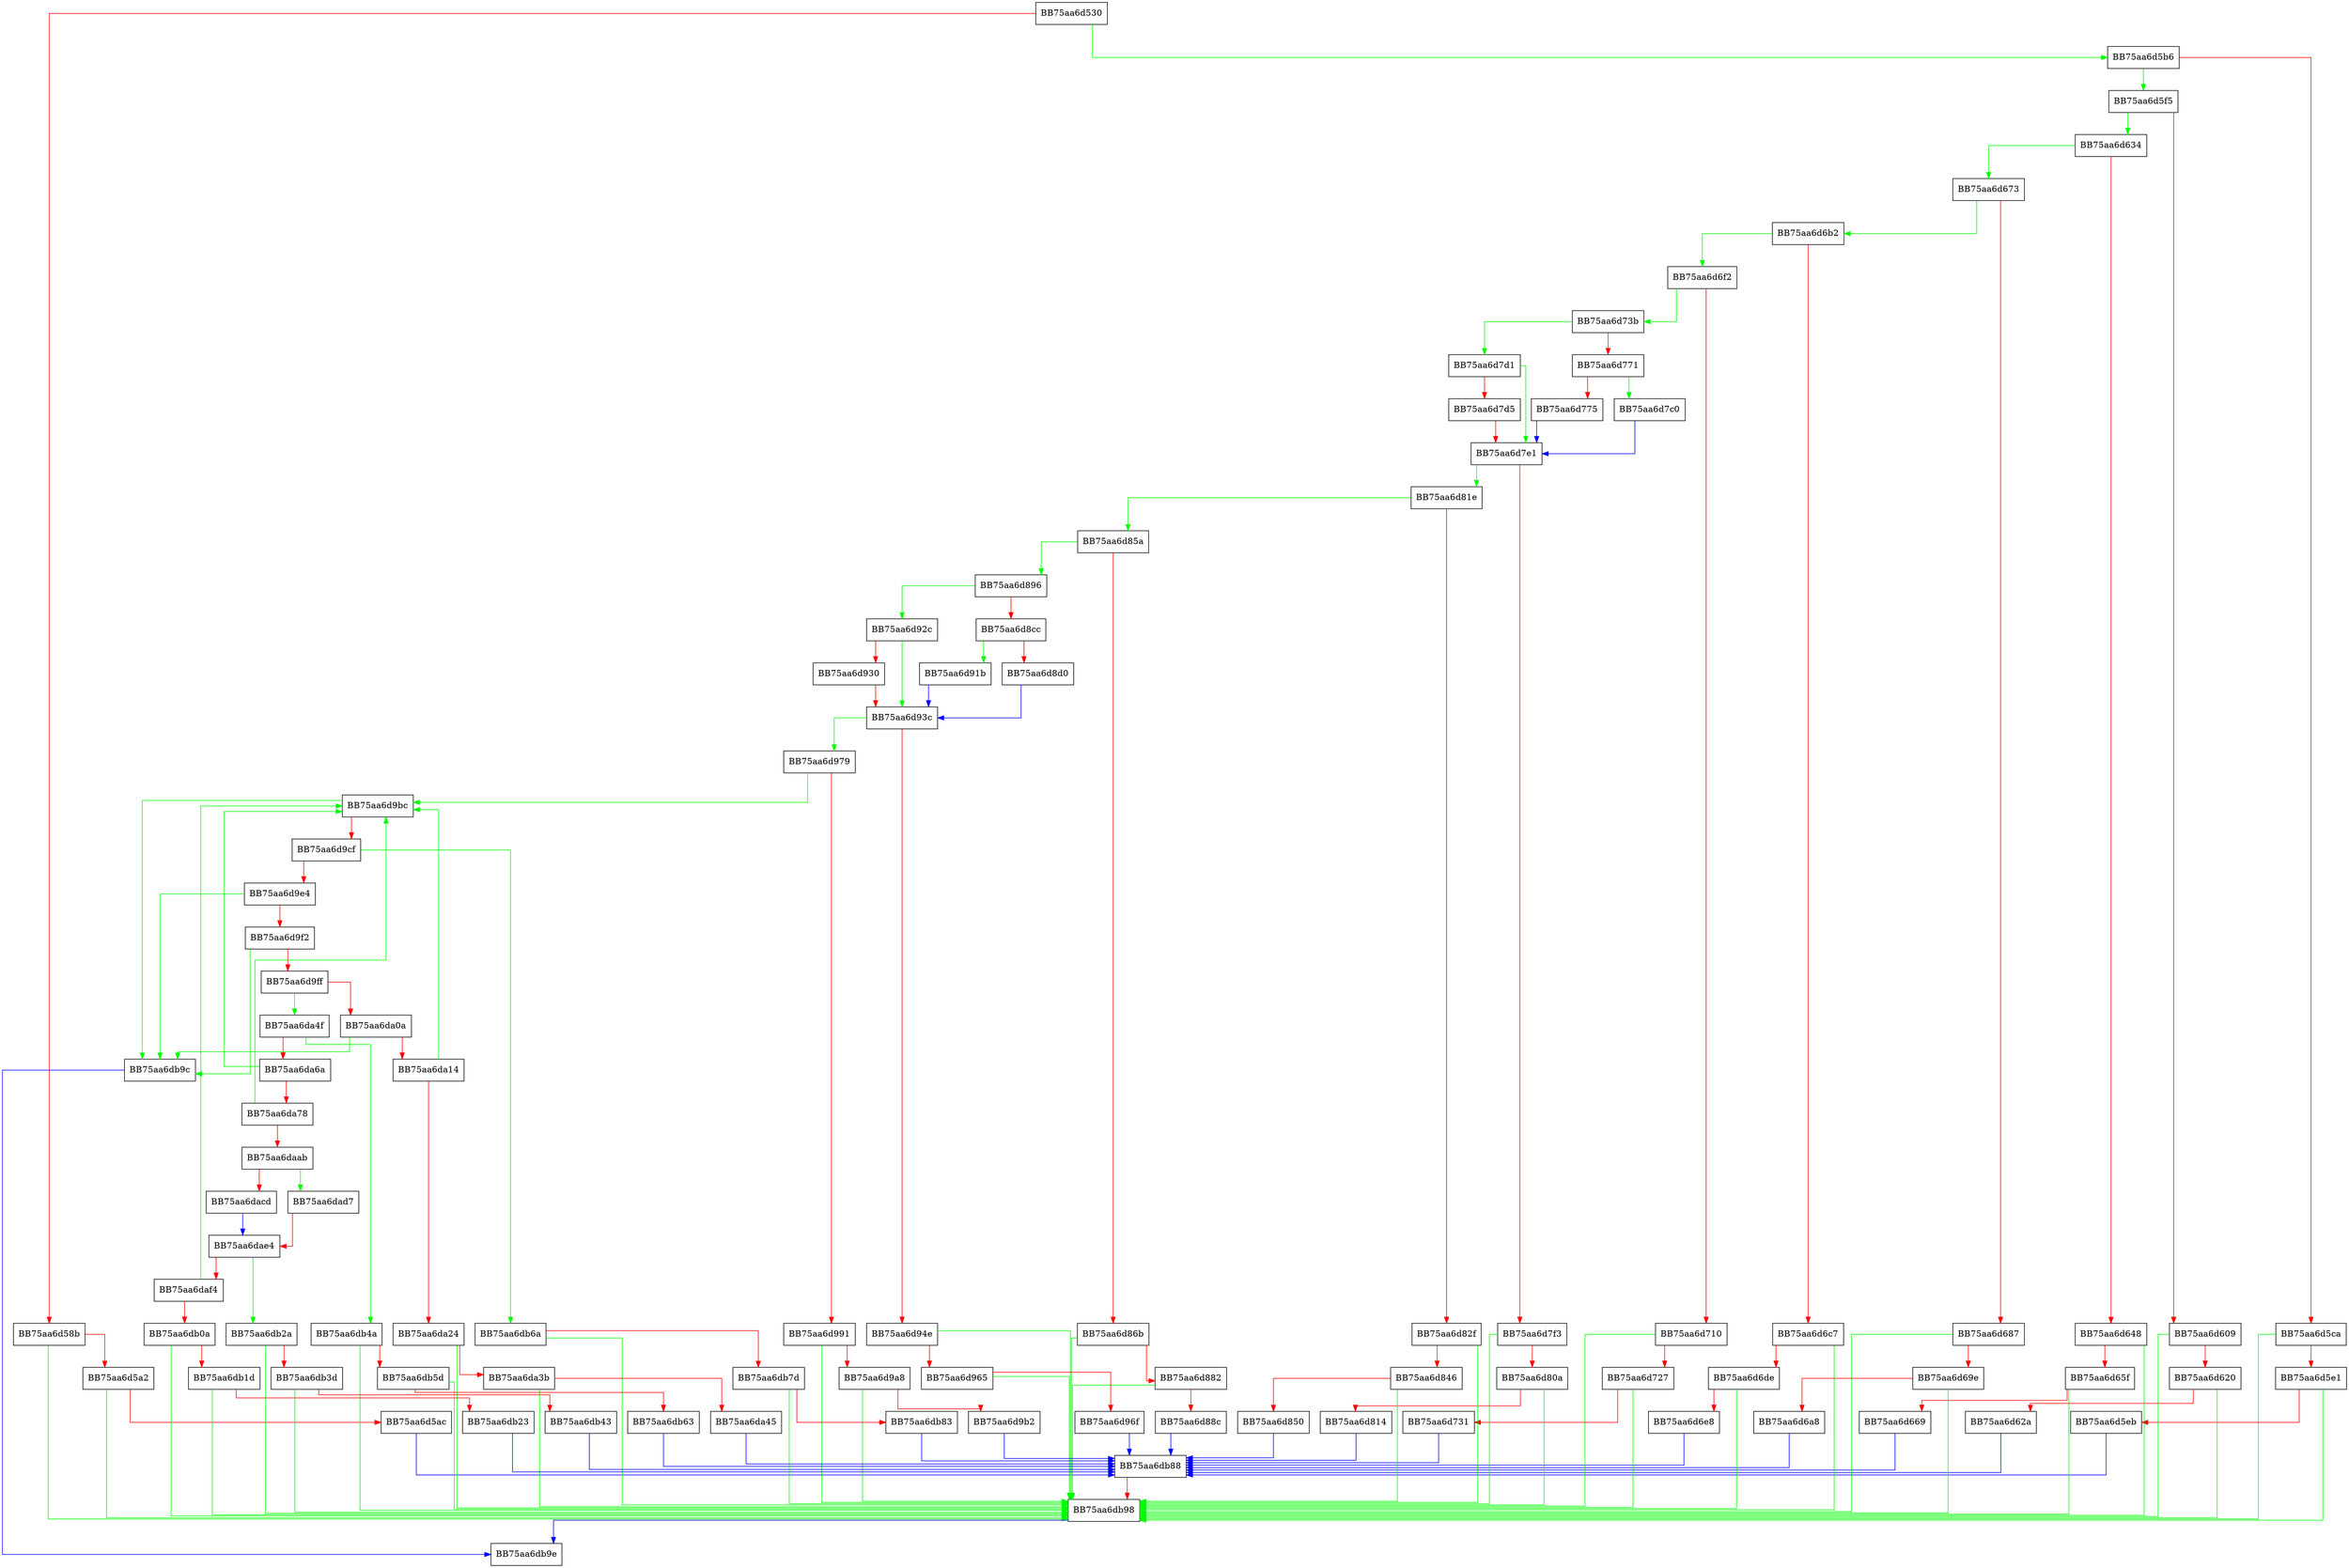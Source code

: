 digraph init {
  node [shape="box"];
  graph [splines=ortho];
  BB75aa6d530 -> BB75aa6d5b6 [color="green"];
  BB75aa6d530 -> BB75aa6d58b [color="red"];
  BB75aa6d58b -> BB75aa6db98 [color="green"];
  BB75aa6d58b -> BB75aa6d5a2 [color="red"];
  BB75aa6d5a2 -> BB75aa6db98 [color="green"];
  BB75aa6d5a2 -> BB75aa6d5ac [color="red"];
  BB75aa6d5ac -> BB75aa6db88 [color="blue"];
  BB75aa6d5b6 -> BB75aa6d5f5 [color="green"];
  BB75aa6d5b6 -> BB75aa6d5ca [color="red"];
  BB75aa6d5ca -> BB75aa6db98 [color="green"];
  BB75aa6d5ca -> BB75aa6d5e1 [color="red"];
  BB75aa6d5e1 -> BB75aa6db98 [color="green"];
  BB75aa6d5e1 -> BB75aa6d5eb [color="red"];
  BB75aa6d5eb -> BB75aa6db88 [color="blue"];
  BB75aa6d5f5 -> BB75aa6d634 [color="green"];
  BB75aa6d5f5 -> BB75aa6d609 [color="red"];
  BB75aa6d609 -> BB75aa6db98 [color="green"];
  BB75aa6d609 -> BB75aa6d620 [color="red"];
  BB75aa6d620 -> BB75aa6db98 [color="green"];
  BB75aa6d620 -> BB75aa6d62a [color="red"];
  BB75aa6d62a -> BB75aa6db88 [color="blue"];
  BB75aa6d634 -> BB75aa6d673 [color="green"];
  BB75aa6d634 -> BB75aa6d648 [color="red"];
  BB75aa6d648 -> BB75aa6db98 [color="green"];
  BB75aa6d648 -> BB75aa6d65f [color="red"];
  BB75aa6d65f -> BB75aa6db98 [color="green"];
  BB75aa6d65f -> BB75aa6d669 [color="red"];
  BB75aa6d669 -> BB75aa6db88 [color="blue"];
  BB75aa6d673 -> BB75aa6d6b2 [color="green"];
  BB75aa6d673 -> BB75aa6d687 [color="red"];
  BB75aa6d687 -> BB75aa6db98 [color="green"];
  BB75aa6d687 -> BB75aa6d69e [color="red"];
  BB75aa6d69e -> BB75aa6db98 [color="green"];
  BB75aa6d69e -> BB75aa6d6a8 [color="red"];
  BB75aa6d6a8 -> BB75aa6db88 [color="blue"];
  BB75aa6d6b2 -> BB75aa6d6f2 [color="green"];
  BB75aa6d6b2 -> BB75aa6d6c7 [color="red"];
  BB75aa6d6c7 -> BB75aa6db98 [color="green"];
  BB75aa6d6c7 -> BB75aa6d6de [color="red"];
  BB75aa6d6de -> BB75aa6db98 [color="green"];
  BB75aa6d6de -> BB75aa6d6e8 [color="red"];
  BB75aa6d6e8 -> BB75aa6db88 [color="blue"];
  BB75aa6d6f2 -> BB75aa6d73b [color="green"];
  BB75aa6d6f2 -> BB75aa6d710 [color="red"];
  BB75aa6d710 -> BB75aa6db98 [color="green"];
  BB75aa6d710 -> BB75aa6d727 [color="red"];
  BB75aa6d727 -> BB75aa6db98 [color="green"];
  BB75aa6d727 -> BB75aa6d731 [color="red"];
  BB75aa6d731 -> BB75aa6db88 [color="blue"];
  BB75aa6d73b -> BB75aa6d7d1 [color="green"];
  BB75aa6d73b -> BB75aa6d771 [color="red"];
  BB75aa6d771 -> BB75aa6d7c0 [color="green"];
  BB75aa6d771 -> BB75aa6d775 [color="red"];
  BB75aa6d775 -> BB75aa6d7e1 [color="blue"];
  BB75aa6d7c0 -> BB75aa6d7e1 [color="blue"];
  BB75aa6d7d1 -> BB75aa6d7e1 [color="green"];
  BB75aa6d7d1 -> BB75aa6d7d5 [color="red"];
  BB75aa6d7d5 -> BB75aa6d7e1 [color="red"];
  BB75aa6d7e1 -> BB75aa6d81e [color="green"];
  BB75aa6d7e1 -> BB75aa6d7f3 [color="red"];
  BB75aa6d7f3 -> BB75aa6db98 [color="green"];
  BB75aa6d7f3 -> BB75aa6d80a [color="red"];
  BB75aa6d80a -> BB75aa6db98 [color="green"];
  BB75aa6d80a -> BB75aa6d814 [color="red"];
  BB75aa6d814 -> BB75aa6db88 [color="blue"];
  BB75aa6d81e -> BB75aa6d85a [color="green"];
  BB75aa6d81e -> BB75aa6d82f [color="red"];
  BB75aa6d82f -> BB75aa6db98 [color="green"];
  BB75aa6d82f -> BB75aa6d846 [color="red"];
  BB75aa6d846 -> BB75aa6db98 [color="green"];
  BB75aa6d846 -> BB75aa6d850 [color="red"];
  BB75aa6d850 -> BB75aa6db88 [color="blue"];
  BB75aa6d85a -> BB75aa6d896 [color="green"];
  BB75aa6d85a -> BB75aa6d86b [color="red"];
  BB75aa6d86b -> BB75aa6db98 [color="green"];
  BB75aa6d86b -> BB75aa6d882 [color="red"];
  BB75aa6d882 -> BB75aa6db98 [color="green"];
  BB75aa6d882 -> BB75aa6d88c [color="red"];
  BB75aa6d88c -> BB75aa6db88 [color="blue"];
  BB75aa6d896 -> BB75aa6d92c [color="green"];
  BB75aa6d896 -> BB75aa6d8cc [color="red"];
  BB75aa6d8cc -> BB75aa6d91b [color="green"];
  BB75aa6d8cc -> BB75aa6d8d0 [color="red"];
  BB75aa6d8d0 -> BB75aa6d93c [color="blue"];
  BB75aa6d91b -> BB75aa6d93c [color="blue"];
  BB75aa6d92c -> BB75aa6d93c [color="green"];
  BB75aa6d92c -> BB75aa6d930 [color="red"];
  BB75aa6d930 -> BB75aa6d93c [color="red"];
  BB75aa6d93c -> BB75aa6d979 [color="green"];
  BB75aa6d93c -> BB75aa6d94e [color="red"];
  BB75aa6d94e -> BB75aa6db98 [color="green"];
  BB75aa6d94e -> BB75aa6d965 [color="red"];
  BB75aa6d965 -> BB75aa6db98 [color="green"];
  BB75aa6d965 -> BB75aa6d96f [color="red"];
  BB75aa6d96f -> BB75aa6db88 [color="blue"];
  BB75aa6d979 -> BB75aa6d9bc [color="green"];
  BB75aa6d979 -> BB75aa6d991 [color="red"];
  BB75aa6d991 -> BB75aa6db98 [color="green"];
  BB75aa6d991 -> BB75aa6d9a8 [color="red"];
  BB75aa6d9a8 -> BB75aa6db98 [color="green"];
  BB75aa6d9a8 -> BB75aa6d9b2 [color="red"];
  BB75aa6d9b2 -> BB75aa6db88 [color="blue"];
  BB75aa6d9bc -> BB75aa6db9c [color="green"];
  BB75aa6d9bc -> BB75aa6d9cf [color="red"];
  BB75aa6d9cf -> BB75aa6db6a [color="green"];
  BB75aa6d9cf -> BB75aa6d9e4 [color="red"];
  BB75aa6d9e4 -> BB75aa6db9c [color="green"];
  BB75aa6d9e4 -> BB75aa6d9f2 [color="red"];
  BB75aa6d9f2 -> BB75aa6db9c [color="green"];
  BB75aa6d9f2 -> BB75aa6d9ff [color="red"];
  BB75aa6d9ff -> BB75aa6da4f [color="green"];
  BB75aa6d9ff -> BB75aa6da0a [color="red"];
  BB75aa6da0a -> BB75aa6db9c [color="green"];
  BB75aa6da0a -> BB75aa6da14 [color="red"];
  BB75aa6da14 -> BB75aa6d9bc [color="green"];
  BB75aa6da14 -> BB75aa6da24 [color="red"];
  BB75aa6da24 -> BB75aa6db98 [color="green"];
  BB75aa6da24 -> BB75aa6da3b [color="red"];
  BB75aa6da3b -> BB75aa6db98 [color="green"];
  BB75aa6da3b -> BB75aa6da45 [color="red"];
  BB75aa6da45 -> BB75aa6db88 [color="blue"];
  BB75aa6da4f -> BB75aa6db4a [color="green"];
  BB75aa6da4f -> BB75aa6da6a [color="red"];
  BB75aa6da6a -> BB75aa6d9bc [color="green"];
  BB75aa6da6a -> BB75aa6da78 [color="red"];
  BB75aa6da78 -> BB75aa6d9bc [color="green"];
  BB75aa6da78 -> BB75aa6daab [color="red"];
  BB75aa6daab -> BB75aa6dad7 [color="green"];
  BB75aa6daab -> BB75aa6dacd [color="red"];
  BB75aa6dacd -> BB75aa6dae4 [color="blue"];
  BB75aa6dad7 -> BB75aa6dae4 [color="red"];
  BB75aa6dae4 -> BB75aa6db2a [color="green"];
  BB75aa6dae4 -> BB75aa6daf4 [color="red"];
  BB75aa6daf4 -> BB75aa6d9bc [color="green"];
  BB75aa6daf4 -> BB75aa6db0a [color="red"];
  BB75aa6db0a -> BB75aa6db98 [color="green"];
  BB75aa6db0a -> BB75aa6db1d [color="red"];
  BB75aa6db1d -> BB75aa6db98 [color="green"];
  BB75aa6db1d -> BB75aa6db23 [color="red"];
  BB75aa6db23 -> BB75aa6db88 [color="blue"];
  BB75aa6db2a -> BB75aa6db98 [color="green"];
  BB75aa6db2a -> BB75aa6db3d [color="red"];
  BB75aa6db3d -> BB75aa6db98 [color="green"];
  BB75aa6db3d -> BB75aa6db43 [color="red"];
  BB75aa6db43 -> BB75aa6db88 [color="blue"];
  BB75aa6db4a -> BB75aa6db98 [color="green"];
  BB75aa6db4a -> BB75aa6db5d [color="red"];
  BB75aa6db5d -> BB75aa6db98 [color="green"];
  BB75aa6db5d -> BB75aa6db63 [color="red"];
  BB75aa6db63 -> BB75aa6db88 [color="blue"];
  BB75aa6db6a -> BB75aa6db98 [color="green"];
  BB75aa6db6a -> BB75aa6db7d [color="red"];
  BB75aa6db7d -> BB75aa6db98 [color="green"];
  BB75aa6db7d -> BB75aa6db83 [color="red"];
  BB75aa6db83 -> BB75aa6db88 [color="blue"];
  BB75aa6db88 -> BB75aa6db98 [color="red"];
  BB75aa6db98 -> BB75aa6db9e [color="blue"];
  BB75aa6db9c -> BB75aa6db9e [color="blue"];
}